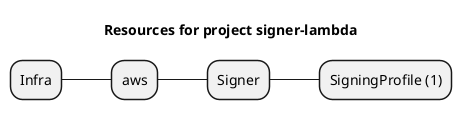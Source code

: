 @startmindmap
title Resources for project signer-lambda
skinparam monochrome true
+ Infra
++ aws
+++ Signer
++++ SigningProfile (1)
@endmindmap